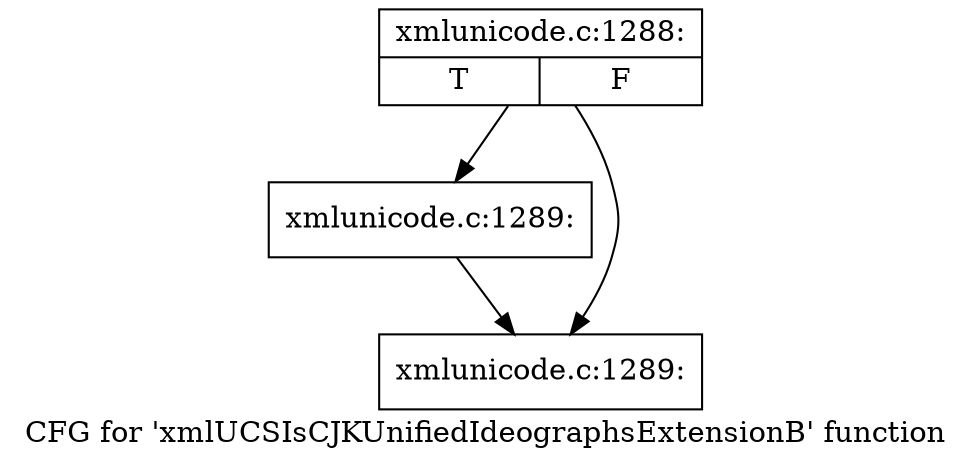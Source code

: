 digraph "CFG for 'xmlUCSIsCJKUnifiedIdeographsExtensionB' function" {
	label="CFG for 'xmlUCSIsCJKUnifiedIdeographsExtensionB' function";

	Node0x4d4e300 [shape=record,label="{xmlunicode.c:1288:|{<s0>T|<s1>F}}"];
	Node0x4d4e300 -> Node0x4e056d0;
	Node0x4d4e300 -> Node0x4e22d60;
	Node0x4e056d0 [shape=record,label="{xmlunicode.c:1289:}"];
	Node0x4e056d0 -> Node0x4e22d60;
	Node0x4e22d60 [shape=record,label="{xmlunicode.c:1289:}"];
}
